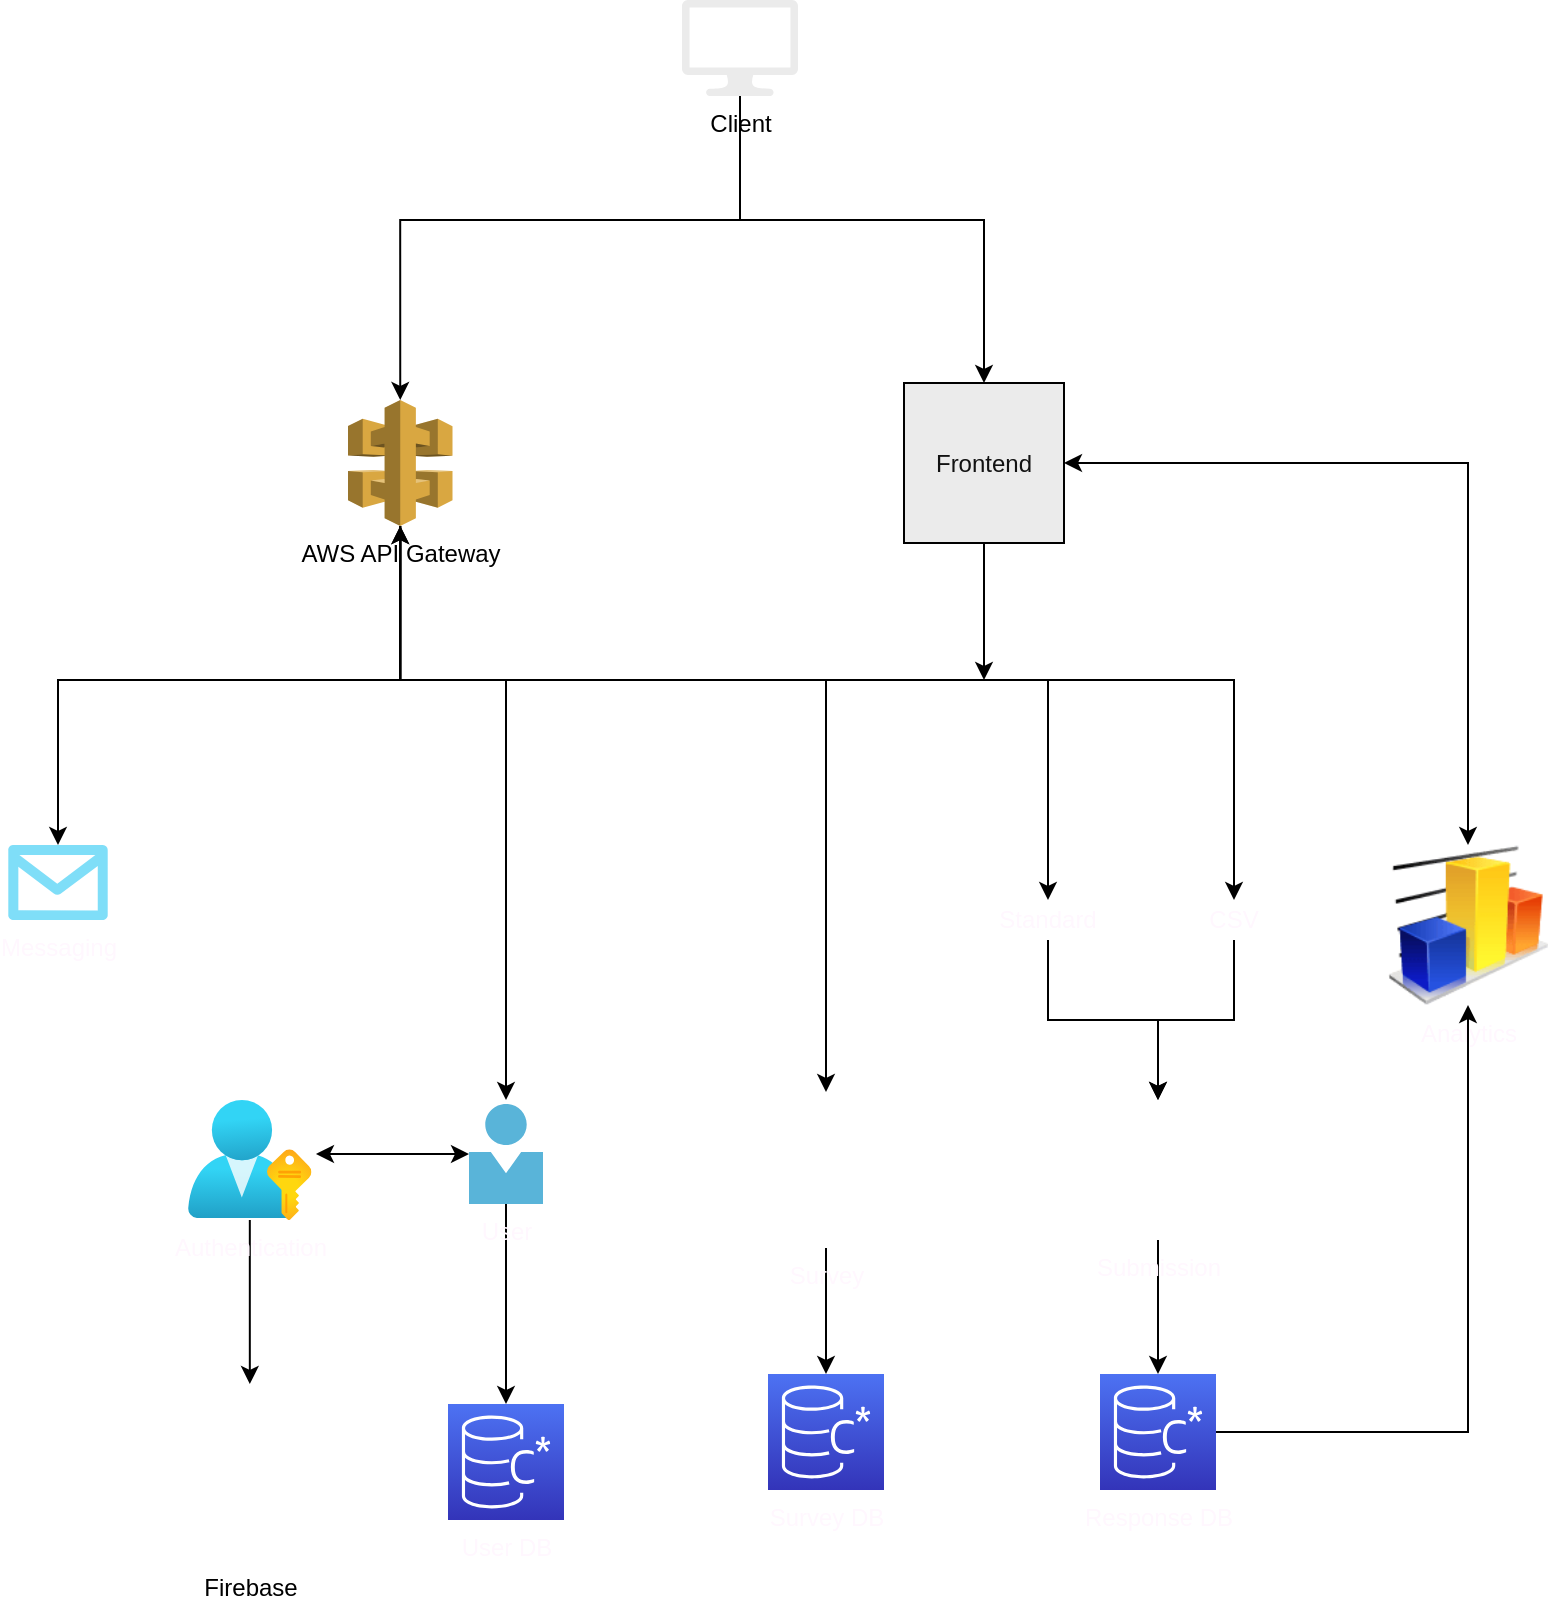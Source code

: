 <mxfile version="14.6.13" type="github"><diagram id="m6wSrw7nESVVqsvJc_a2" name="Page-1"><mxGraphModel dx="1073" dy="638" grid="1" gridSize="10" guides="1" tooltips="1" connect="1" arrows="1" fold="1" page="1" pageScale="1" pageWidth="850" pageHeight="1100" math="0" shadow="0"><root><mxCell id="0"/><mxCell id="1" parent="0"/><mxCell id="dxBxNuiAtnLsyOeUxExs-55" style="edgeStyle=orthogonalEdgeStyle;rounded=0;orthogonalLoop=1;jettySize=auto;html=1;entryX=0.5;entryY=0;entryDx=0;entryDy=0;fontColor=#FFF7FE;" edge="1" parent="1" source="dxBxNuiAtnLsyOeUxExs-1" target="dxBxNuiAtnLsyOeUxExs-33"><mxGeometry relative="1" as="geometry"><Array as="points"><mxPoint x="396" y="140"/><mxPoint x="518" y="140"/></Array></mxGeometry></mxCell><mxCell id="dxBxNuiAtnLsyOeUxExs-56" style="edgeStyle=orthogonalEdgeStyle;rounded=0;orthogonalLoop=1;jettySize=auto;html=1;entryX=0.5;entryY=0;entryDx=0;entryDy=0;entryPerimeter=0;fontColor=#FFF7FE;" edge="1" parent="1" source="dxBxNuiAtnLsyOeUxExs-1" target="dxBxNuiAtnLsyOeUxExs-2"><mxGeometry relative="1" as="geometry"><Array as="points"><mxPoint x="396" y="140"/><mxPoint x="226" y="140"/></Array></mxGeometry></mxCell><mxCell id="dxBxNuiAtnLsyOeUxExs-1" value="Client" style="pointerEvents=1;shadow=0;dashed=0;html=1;strokeColor=none;labelPosition=center;verticalLabelPosition=bottom;verticalAlign=top;outlineConnect=0;align=center;shape=mxgraph.office.devices.lcd_monitor;fillColor=#EBEBEB;" vertex="1" parent="1"><mxGeometry x="367" y="30" width="58" height="48" as="geometry"/></mxCell><mxCell id="dxBxNuiAtnLsyOeUxExs-49" style="edgeStyle=orthogonalEdgeStyle;rounded=0;orthogonalLoop=1;jettySize=auto;html=1;exitX=0.5;exitY=1;exitDx=0;exitDy=0;exitPerimeter=0;entryX=0.5;entryY=-0.04;entryDx=0;entryDy=0;entryPerimeter=0;fontColor=#FFF7FE;" edge="1" parent="1" source="dxBxNuiAtnLsyOeUxExs-2" target="dxBxNuiAtnLsyOeUxExs-17"><mxGeometry relative="1" as="geometry"><Array as="points"><mxPoint x="226" y="370"/><mxPoint x="279" y="370"/></Array></mxGeometry></mxCell><mxCell id="dxBxNuiAtnLsyOeUxExs-60" style="edgeStyle=orthogonalEdgeStyle;rounded=0;orthogonalLoop=1;jettySize=auto;html=1;exitX=0.5;exitY=1;exitDx=0;exitDy=0;exitPerimeter=0;entryX=0.5;entryY=0;entryDx=0;entryDy=0;fontColor=#FFF7FE;" edge="1" parent="1" source="dxBxNuiAtnLsyOeUxExs-2" target="dxBxNuiAtnLsyOeUxExs-58"><mxGeometry relative="1" as="geometry"><Array as="points"><mxPoint x="226" y="370"/><mxPoint x="550" y="370"/></Array></mxGeometry></mxCell><mxCell id="dxBxNuiAtnLsyOeUxExs-61" style="edgeStyle=orthogonalEdgeStyle;rounded=0;orthogonalLoop=1;jettySize=auto;html=1;exitX=0.5;exitY=1;exitDx=0;exitDy=0;exitPerimeter=0;entryX=0.5;entryY=0;entryDx=0;entryDy=0;fontColor=#FFF7FE;" edge="1" parent="1" source="dxBxNuiAtnLsyOeUxExs-2" target="dxBxNuiAtnLsyOeUxExs-59"><mxGeometry relative="1" as="geometry"><Array as="points"><mxPoint x="226" y="370"/><mxPoint x="643" y="370"/></Array></mxGeometry></mxCell><mxCell id="dxBxNuiAtnLsyOeUxExs-68" style="edgeStyle=orthogonalEdgeStyle;rounded=0;orthogonalLoop=1;jettySize=auto;html=1;exitX=0.5;exitY=1;exitDx=0;exitDy=0;exitPerimeter=0;entryX=0.5;entryY=0;entryDx=0;entryDy=0;entryPerimeter=0;fontColor=#FFF7FE;startArrow=classic;startFill=1;" edge="1" parent="1" source="dxBxNuiAtnLsyOeUxExs-2" target="dxBxNuiAtnLsyOeUxExs-23"><mxGeometry relative="1" as="geometry"><Array as="points"><mxPoint x="226" y="370"/><mxPoint x="55" y="370"/></Array></mxGeometry></mxCell><mxCell id="dxBxNuiAtnLsyOeUxExs-69" style="edgeStyle=orthogonalEdgeStyle;rounded=0;orthogonalLoop=1;jettySize=auto;html=1;entryX=0.5;entryY=0;entryDx=0;entryDy=0;fontColor=#FFF7FE;startArrow=classic;startFill=1;" edge="1" parent="1" source="dxBxNuiAtnLsyOeUxExs-2" target="dxBxNuiAtnLsyOeUxExs-24"><mxGeometry relative="1" as="geometry"><Array as="points"><mxPoint x="226" y="370"/><mxPoint x="439" y="370"/></Array></mxGeometry></mxCell><mxCell id="dxBxNuiAtnLsyOeUxExs-2" value="AWS API&amp;nbsp;Gateway" style="outlineConnect=0;dashed=0;verticalLabelPosition=bottom;verticalAlign=top;align=center;html=1;shape=mxgraph.aws3.api_gateway;fillColor=#D9A741;gradientColor=none;" vertex="1" parent="1"><mxGeometry x="200" y="230" width="52.25" height="63" as="geometry"/></mxCell><mxCell id="dxBxNuiAtnLsyOeUxExs-8" value="Firebase" style="shape=image;html=1;verticalAlign=top;verticalLabelPosition=bottom;labelBackgroundColor=none;imageAspect=0;aspect=fixed;image=https://cdn4.iconfinder.com/data/icons/google-i-o-2016/512/google_firebase-2-128.png;fillColor=#EBEBEB;" vertex="1" parent="1"><mxGeometry x="106.91" y="722" width="88" height="88" as="geometry"/></mxCell><mxCell id="dxBxNuiAtnLsyOeUxExs-9" value="User DB" style="points=[[0,0,0],[0.25,0,0],[0.5,0,0],[0.75,0,0],[1,0,0],[0,1,0],[0.25,1,0],[0.5,1,0],[0.75,1,0],[1,1,0],[0,0.25,0],[0,0.5,0],[0,0.75,0],[1,0.25,0],[1,0.5,0],[1,0.75,0]];outlineConnect=0;gradientColor=#4D72F3;gradientDirection=north;fillColor=#3334B9;strokeColor=#ffffff;dashed=0;verticalLabelPosition=bottom;verticalAlign=top;align=center;html=1;fontSize=12;fontStyle=0;aspect=fixed;shape=mxgraph.aws4.resourceIcon;resIcon=mxgraph.aws4.keyspaces;labelBackgroundColor=none;fontColor=#FFF7FE;" vertex="1" parent="1"><mxGeometry x="250" y="732" width="58" height="58" as="geometry"/></mxCell><mxCell id="dxBxNuiAtnLsyOeUxExs-18" style="edgeStyle=orthogonalEdgeStyle;rounded=0;orthogonalLoop=1;jettySize=auto;html=1;entryX=0.5;entryY=0;entryDx=0;entryDy=0;fontColor=#FFF7FE;" edge="1" parent="1" source="dxBxNuiAtnLsyOeUxExs-15" target="dxBxNuiAtnLsyOeUxExs-8"><mxGeometry relative="1" as="geometry"/></mxCell><mxCell id="dxBxNuiAtnLsyOeUxExs-15" value="Authentication" style="aspect=fixed;html=1;points=[];align=center;image;fontSize=12;image=img/lib/azure2/azure_stack/User_Subscriptions.svg;labelBackgroundColor=none;fontColor=#FFF7FE;fillColor=#EBEBEB;" vertex="1" parent="1"><mxGeometry x="120" y="580" width="61.82" height="60" as="geometry"/></mxCell><mxCell id="dxBxNuiAtnLsyOeUxExs-21" style="edgeStyle=orthogonalEdgeStyle;rounded=0;orthogonalLoop=1;jettySize=auto;html=1;entryX=0.5;entryY=0;entryDx=0;entryDy=0;entryPerimeter=0;fontColor=#FFF7FE;" edge="1" parent="1" source="dxBxNuiAtnLsyOeUxExs-17" target="dxBxNuiAtnLsyOeUxExs-9"><mxGeometry relative="1" as="geometry"/></mxCell><mxCell id="dxBxNuiAtnLsyOeUxExs-66" style="edgeStyle=orthogonalEdgeStyle;rounded=0;orthogonalLoop=1;jettySize=auto;html=1;entryX=1.035;entryY=0.45;entryDx=0;entryDy=0;entryPerimeter=0;fontColor=#FFF7FE;startArrow=classic;startFill=1;" edge="1" parent="1" source="dxBxNuiAtnLsyOeUxExs-17" target="dxBxNuiAtnLsyOeUxExs-15"><mxGeometry relative="1" as="geometry"/></mxCell><mxCell id="dxBxNuiAtnLsyOeUxExs-17" value="User" style="aspect=fixed;html=1;points=[];align=center;image;fontSize=12;image=img/lib/mscae/Person.svg;labelBackgroundColor=none;fontColor=#FFF7FE;fillColor=#EBEBEB;" vertex="1" parent="1"><mxGeometry x="260.5" y="582" width="37" height="50" as="geometry"/></mxCell><mxCell id="dxBxNuiAtnLsyOeUxExs-23" value="Messaging" style="verticalLabelPosition=bottom;html=1;verticalAlign=top;align=center;strokeColor=none;fillColor=#00BEF2;shape=mxgraph.azure.message;pointerEvents=1;labelBackgroundColor=none;fontColor=#FFF7FE;" vertex="1" parent="1"><mxGeometry x="30" y="452.5" width="50" height="37.5" as="geometry"/></mxCell><mxCell id="dxBxNuiAtnLsyOeUxExs-26" style="edgeStyle=orthogonalEdgeStyle;rounded=0;orthogonalLoop=1;jettySize=auto;html=1;exitX=0.5;exitY=1;exitDx=0;exitDy=0;entryX=0.5;entryY=0;entryDx=0;entryDy=0;entryPerimeter=0;fontColor=#FFF7FE;" edge="1" parent="1" source="dxBxNuiAtnLsyOeUxExs-24" target="dxBxNuiAtnLsyOeUxExs-25"><mxGeometry relative="1" as="geometry"/></mxCell><mxCell id="dxBxNuiAtnLsyOeUxExs-24" value="Survey" style="shape=image;html=1;verticalAlign=top;verticalLabelPosition=bottom;labelBackgroundColor=none;imageAspect=0;aspect=fixed;image=https://cdn4.iconfinder.com/data/icons/online-shop-7/128/clipboard-survey-copy-128.png;fontColor=#FFF7FE;fillColor=#EBEBEB;" vertex="1" parent="1"><mxGeometry x="400" y="576" width="78" height="78" as="geometry"/></mxCell><mxCell id="dxBxNuiAtnLsyOeUxExs-25" value="Survey DB&lt;br&gt;" style="points=[[0,0,0],[0.25,0,0],[0.5,0,0],[0.75,0,0],[1,0,0],[0,1,0],[0.25,1,0],[0.5,1,0],[0.75,1,0],[1,1,0],[0,0.25,0],[0,0.5,0],[0,0.75,0],[1,0.25,0],[1,0.5,0],[1,0.75,0]];outlineConnect=0;gradientColor=#4D72F3;gradientDirection=north;fillColor=#3334B9;strokeColor=#ffffff;dashed=0;verticalLabelPosition=bottom;verticalAlign=top;align=center;html=1;fontSize=12;fontStyle=0;aspect=fixed;shape=mxgraph.aws4.resourceIcon;resIcon=mxgraph.aws4.keyspaces;labelBackgroundColor=none;fontColor=#FFF7FE;" vertex="1" parent="1"><mxGeometry x="410" y="717" width="58" height="58" as="geometry"/></mxCell><mxCell id="dxBxNuiAtnLsyOeUxExs-53" style="edgeStyle=orthogonalEdgeStyle;rounded=0;orthogonalLoop=1;jettySize=auto;html=1;fontColor=#FFF7FE;" edge="1" parent="1" source="dxBxNuiAtnLsyOeUxExs-33"><mxGeometry relative="1" as="geometry"><mxPoint x="518" y="370" as="targetPoint"/><Array as="points"><mxPoint x="518" y="370"/></Array></mxGeometry></mxCell><mxCell id="dxBxNuiAtnLsyOeUxExs-33" value="&lt;font color=&quot;#121212&quot;&gt;Frontend&lt;/font&gt;" style="whiteSpace=wrap;html=1;aspect=fixed;labelBackgroundColor=none;fontColor=#FFF7FE;fillColor=#EBEBEB;" vertex="1" parent="1"><mxGeometry x="478" y="221.5" width="80" height="80" as="geometry"/></mxCell><mxCell id="dxBxNuiAtnLsyOeUxExs-54" style="edgeStyle=orthogonalEdgeStyle;rounded=0;orthogonalLoop=1;jettySize=auto;html=1;exitX=0.5;exitY=0;exitDx=0;exitDy=0;entryX=1;entryY=0.5;entryDx=0;entryDy=0;fontColor=#FFF7FE;startArrow=classic;startFill=1;" edge="1" parent="1" source="dxBxNuiAtnLsyOeUxExs-36" target="dxBxNuiAtnLsyOeUxExs-33"><mxGeometry relative="1" as="geometry"/></mxCell><mxCell id="dxBxNuiAtnLsyOeUxExs-36" value="Analytics" style="image;html=1;image=img/lib/clip_art/finance/Graph_128x128.png;labelBackgroundColor=none;fontColor=#FFF7FE;fillColor=#EBEBEB;" vertex="1" parent="1"><mxGeometry x="720" y="452.5" width="80" height="80" as="geometry"/></mxCell><mxCell id="dxBxNuiAtnLsyOeUxExs-46" style="edgeStyle=orthogonalEdgeStyle;rounded=0;orthogonalLoop=1;jettySize=auto;html=1;entryX=0.5;entryY=1;entryDx=0;entryDy=0;fontColor=#FFF7FE;" edge="1" parent="1" source="dxBxNuiAtnLsyOeUxExs-37" target="dxBxNuiAtnLsyOeUxExs-36"><mxGeometry relative="1" as="geometry"/></mxCell><mxCell id="dxBxNuiAtnLsyOeUxExs-37" value="Response DB" style="points=[[0,0,0],[0.25,0,0],[0.5,0,0],[0.75,0,0],[1,0,0],[0,1,0],[0.25,1,0],[0.5,1,0],[0.75,1,0],[1,1,0],[0,0.25,0],[0,0.5,0],[0,0.75,0],[1,0.25,0],[1,0.5,0],[1,0.75,0]];outlineConnect=0;gradientColor=#4D72F3;gradientDirection=north;fillColor=#3334B9;strokeColor=#ffffff;dashed=0;verticalLabelPosition=bottom;verticalAlign=top;align=center;html=1;fontSize=12;fontStyle=0;aspect=fixed;shape=mxgraph.aws4.resourceIcon;resIcon=mxgraph.aws4.keyspaces;labelBackgroundColor=none;fontColor=#FFF7FE;" vertex="1" parent="1"><mxGeometry x="576" y="717" width="58" height="58" as="geometry"/></mxCell><mxCell id="dxBxNuiAtnLsyOeUxExs-44" style="edgeStyle=orthogonalEdgeStyle;rounded=0;orthogonalLoop=1;jettySize=auto;html=1;entryX=0.5;entryY=0;entryDx=0;entryDy=0;entryPerimeter=0;fontColor=#FFF7FE;" edge="1" parent="1" source="dxBxNuiAtnLsyOeUxExs-43" target="dxBxNuiAtnLsyOeUxExs-37"><mxGeometry relative="1" as="geometry"/></mxCell><mxCell id="dxBxNuiAtnLsyOeUxExs-43" value="Submission&lt;br&gt;" style="shape=image;html=1;verticalAlign=top;verticalLabelPosition=bottom;labelBackgroundColor=none;imageAspect=0;aspect=fixed;image=https://cdn4.iconfinder.com/data/icons/simplicio/128x128/file_add.png;fontColor=#FFF7FE;fillColor=#EBEBEB;" vertex="1" parent="1"><mxGeometry x="570" y="580" width="70" height="70" as="geometry"/></mxCell><mxCell id="dxBxNuiAtnLsyOeUxExs-62" style="edgeStyle=orthogonalEdgeStyle;rounded=0;orthogonalLoop=1;jettySize=auto;html=1;exitX=0.5;exitY=1;exitDx=0;exitDy=0;fontColor=#FFF7FE;entryX=0.5;entryY=0;entryDx=0;entryDy=0;" edge="1" parent="1" source="dxBxNuiAtnLsyOeUxExs-58" target="dxBxNuiAtnLsyOeUxExs-43"><mxGeometry relative="1" as="geometry"/></mxCell><mxCell id="dxBxNuiAtnLsyOeUxExs-58" value="Standard" style="text;html=1;strokeColor=none;fillColor=none;align=center;verticalAlign=middle;whiteSpace=wrap;rounded=0;labelBackgroundColor=none;fontColor=#FFF7FE;" vertex="1" parent="1"><mxGeometry x="530" y="480" width="40" height="20" as="geometry"/></mxCell><mxCell id="dxBxNuiAtnLsyOeUxExs-63" style="edgeStyle=orthogonalEdgeStyle;rounded=0;orthogonalLoop=1;jettySize=auto;html=1;exitX=0.5;exitY=1;exitDx=0;exitDy=0;entryX=0.5;entryY=0;entryDx=0;entryDy=0;fontColor=#FFF7FE;" edge="1" parent="1" source="dxBxNuiAtnLsyOeUxExs-59" target="dxBxNuiAtnLsyOeUxExs-43"><mxGeometry relative="1" as="geometry"/></mxCell><mxCell id="dxBxNuiAtnLsyOeUxExs-59" value="CSV" style="text;html=1;strokeColor=none;fillColor=none;align=center;verticalAlign=middle;whiteSpace=wrap;rounded=0;labelBackgroundColor=none;fontColor=#FFF7FE;" vertex="1" parent="1"><mxGeometry x="623" y="480" width="40" height="20" as="geometry"/></mxCell></root></mxGraphModel></diagram></mxfile>